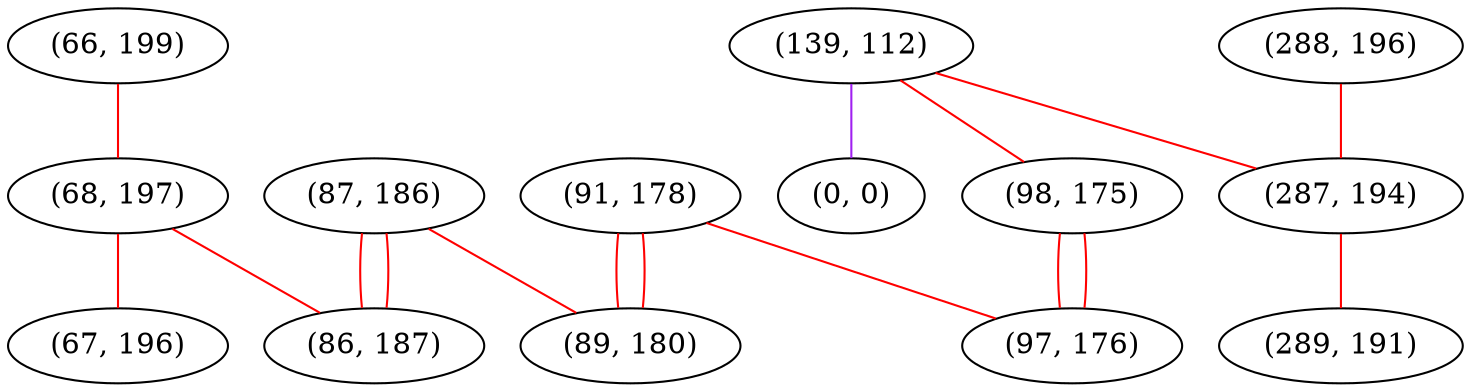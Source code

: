 graph "" {
"(66, 199)";
"(139, 112)";
"(0, 0)";
"(87, 186)";
"(68, 197)";
"(91, 178)";
"(288, 196)";
"(86, 187)";
"(89, 180)";
"(287, 194)";
"(98, 175)";
"(67, 196)";
"(97, 176)";
"(289, 191)";
"(66, 199)" -- "(68, 197)"  [color=red, key=0, weight=1];
"(139, 112)" -- "(98, 175)"  [color=red, key=0, weight=1];
"(139, 112)" -- "(0, 0)"  [color=purple, key=0, weight=4];
"(139, 112)" -- "(287, 194)"  [color=red, key=0, weight=1];
"(87, 186)" -- "(86, 187)"  [color=red, key=0, weight=1];
"(87, 186)" -- "(86, 187)"  [color=red, key=1, weight=1];
"(87, 186)" -- "(89, 180)"  [color=red, key=0, weight=1];
"(68, 197)" -- "(86, 187)"  [color=red, key=0, weight=1];
"(68, 197)" -- "(67, 196)"  [color=red, key=0, weight=1];
"(91, 178)" -- "(97, 176)"  [color=red, key=0, weight=1];
"(91, 178)" -- "(89, 180)"  [color=red, key=0, weight=1];
"(91, 178)" -- "(89, 180)"  [color=red, key=1, weight=1];
"(288, 196)" -- "(287, 194)"  [color=red, key=0, weight=1];
"(287, 194)" -- "(289, 191)"  [color=red, key=0, weight=1];
"(98, 175)" -- "(97, 176)"  [color=red, key=0, weight=1];
"(98, 175)" -- "(97, 176)"  [color=red, key=1, weight=1];
}
